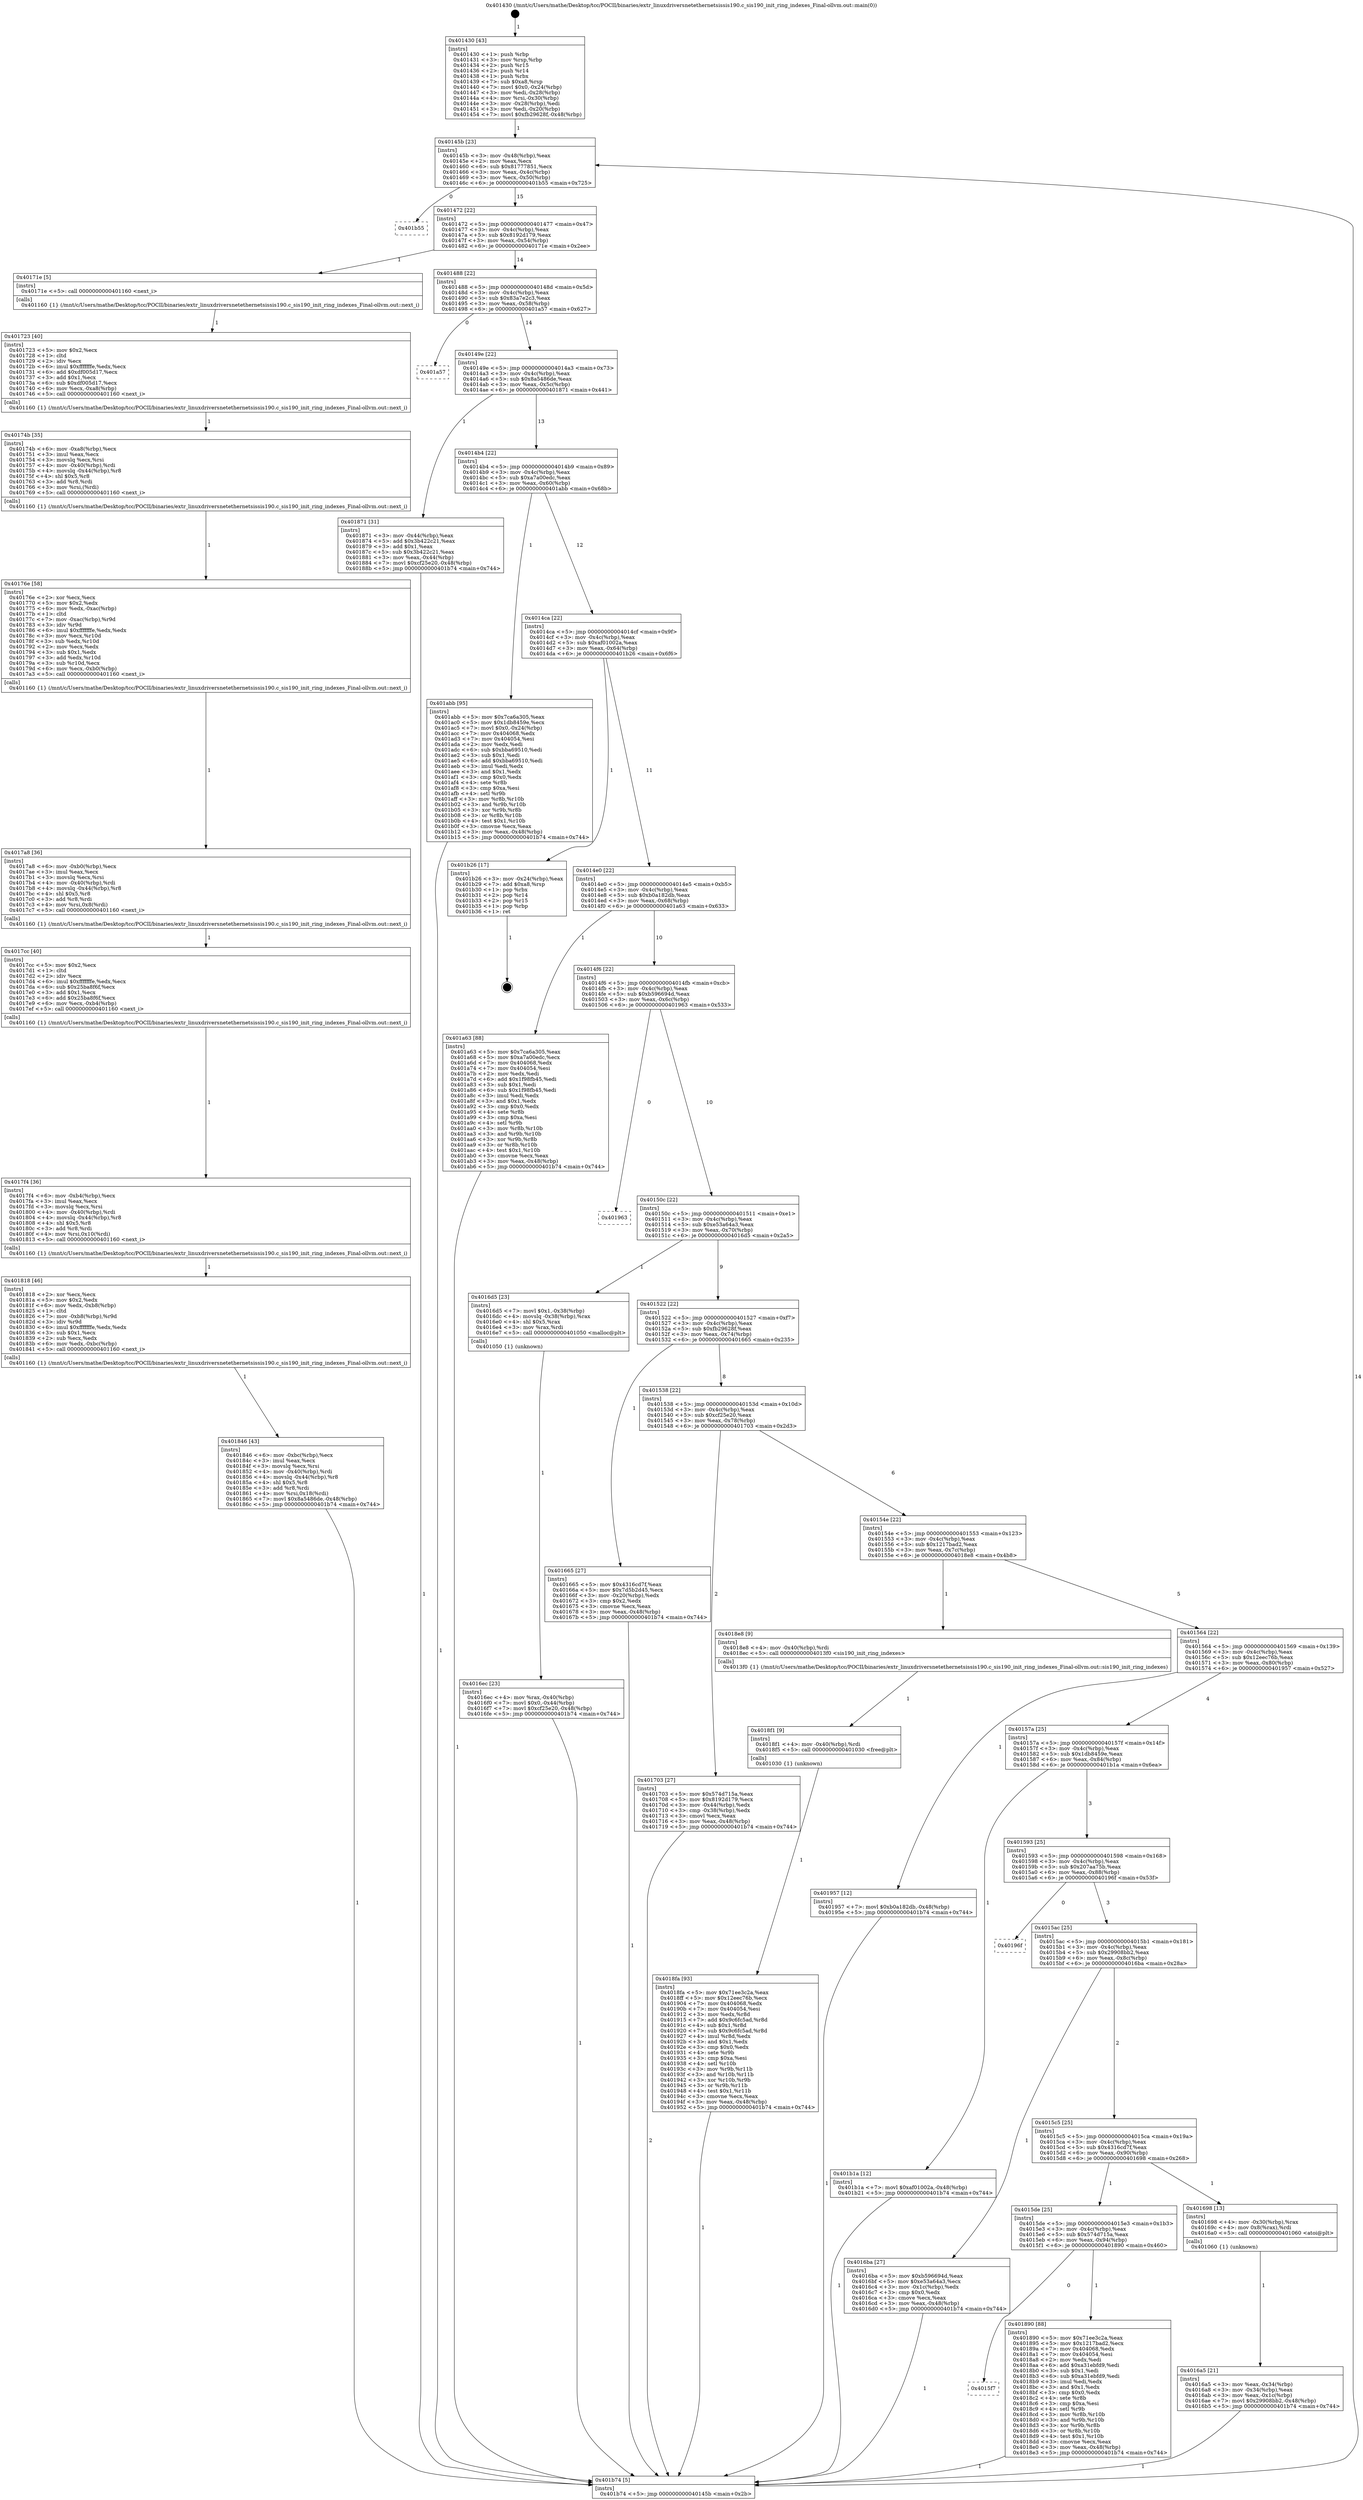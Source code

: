 digraph "0x401430" {
  label = "0x401430 (/mnt/c/Users/mathe/Desktop/tcc/POCII/binaries/extr_linuxdriversnetethernetsissis190.c_sis190_init_ring_indexes_Final-ollvm.out::main(0))"
  labelloc = "t"
  node[shape=record]

  Entry [label="",width=0.3,height=0.3,shape=circle,fillcolor=black,style=filled]
  "0x40145b" [label="{
     0x40145b [23]\l
     | [instrs]\l
     &nbsp;&nbsp;0x40145b \<+3\>: mov -0x48(%rbp),%eax\l
     &nbsp;&nbsp;0x40145e \<+2\>: mov %eax,%ecx\l
     &nbsp;&nbsp;0x401460 \<+6\>: sub $0x81777851,%ecx\l
     &nbsp;&nbsp;0x401466 \<+3\>: mov %eax,-0x4c(%rbp)\l
     &nbsp;&nbsp;0x401469 \<+3\>: mov %ecx,-0x50(%rbp)\l
     &nbsp;&nbsp;0x40146c \<+6\>: je 0000000000401b55 \<main+0x725\>\l
  }"]
  "0x401b55" [label="{
     0x401b55\l
  }", style=dashed]
  "0x401472" [label="{
     0x401472 [22]\l
     | [instrs]\l
     &nbsp;&nbsp;0x401472 \<+5\>: jmp 0000000000401477 \<main+0x47\>\l
     &nbsp;&nbsp;0x401477 \<+3\>: mov -0x4c(%rbp),%eax\l
     &nbsp;&nbsp;0x40147a \<+5\>: sub $0x8192d179,%eax\l
     &nbsp;&nbsp;0x40147f \<+3\>: mov %eax,-0x54(%rbp)\l
     &nbsp;&nbsp;0x401482 \<+6\>: je 000000000040171e \<main+0x2ee\>\l
  }"]
  Exit [label="",width=0.3,height=0.3,shape=circle,fillcolor=black,style=filled,peripheries=2]
  "0x40171e" [label="{
     0x40171e [5]\l
     | [instrs]\l
     &nbsp;&nbsp;0x40171e \<+5\>: call 0000000000401160 \<next_i\>\l
     | [calls]\l
     &nbsp;&nbsp;0x401160 \{1\} (/mnt/c/Users/mathe/Desktop/tcc/POCII/binaries/extr_linuxdriversnetethernetsissis190.c_sis190_init_ring_indexes_Final-ollvm.out::next_i)\l
  }"]
  "0x401488" [label="{
     0x401488 [22]\l
     | [instrs]\l
     &nbsp;&nbsp;0x401488 \<+5\>: jmp 000000000040148d \<main+0x5d\>\l
     &nbsp;&nbsp;0x40148d \<+3\>: mov -0x4c(%rbp),%eax\l
     &nbsp;&nbsp;0x401490 \<+5\>: sub $0x83a7e2c3,%eax\l
     &nbsp;&nbsp;0x401495 \<+3\>: mov %eax,-0x58(%rbp)\l
     &nbsp;&nbsp;0x401498 \<+6\>: je 0000000000401a57 \<main+0x627\>\l
  }"]
  "0x4018fa" [label="{
     0x4018fa [93]\l
     | [instrs]\l
     &nbsp;&nbsp;0x4018fa \<+5\>: mov $0x71ee3c2a,%eax\l
     &nbsp;&nbsp;0x4018ff \<+5\>: mov $0x12eec76b,%ecx\l
     &nbsp;&nbsp;0x401904 \<+7\>: mov 0x404068,%edx\l
     &nbsp;&nbsp;0x40190b \<+7\>: mov 0x404054,%esi\l
     &nbsp;&nbsp;0x401912 \<+3\>: mov %edx,%r8d\l
     &nbsp;&nbsp;0x401915 \<+7\>: add $0x9c6fc5ad,%r8d\l
     &nbsp;&nbsp;0x40191c \<+4\>: sub $0x1,%r8d\l
     &nbsp;&nbsp;0x401920 \<+7\>: sub $0x9c6fc5ad,%r8d\l
     &nbsp;&nbsp;0x401927 \<+4\>: imul %r8d,%edx\l
     &nbsp;&nbsp;0x40192b \<+3\>: and $0x1,%edx\l
     &nbsp;&nbsp;0x40192e \<+3\>: cmp $0x0,%edx\l
     &nbsp;&nbsp;0x401931 \<+4\>: sete %r9b\l
     &nbsp;&nbsp;0x401935 \<+3\>: cmp $0xa,%esi\l
     &nbsp;&nbsp;0x401938 \<+4\>: setl %r10b\l
     &nbsp;&nbsp;0x40193c \<+3\>: mov %r9b,%r11b\l
     &nbsp;&nbsp;0x40193f \<+3\>: and %r10b,%r11b\l
     &nbsp;&nbsp;0x401942 \<+3\>: xor %r10b,%r9b\l
     &nbsp;&nbsp;0x401945 \<+3\>: or %r9b,%r11b\l
     &nbsp;&nbsp;0x401948 \<+4\>: test $0x1,%r11b\l
     &nbsp;&nbsp;0x40194c \<+3\>: cmovne %ecx,%eax\l
     &nbsp;&nbsp;0x40194f \<+3\>: mov %eax,-0x48(%rbp)\l
     &nbsp;&nbsp;0x401952 \<+5\>: jmp 0000000000401b74 \<main+0x744\>\l
  }"]
  "0x401a57" [label="{
     0x401a57\l
  }", style=dashed]
  "0x40149e" [label="{
     0x40149e [22]\l
     | [instrs]\l
     &nbsp;&nbsp;0x40149e \<+5\>: jmp 00000000004014a3 \<main+0x73\>\l
     &nbsp;&nbsp;0x4014a3 \<+3\>: mov -0x4c(%rbp),%eax\l
     &nbsp;&nbsp;0x4014a6 \<+5\>: sub $0x8a5486de,%eax\l
     &nbsp;&nbsp;0x4014ab \<+3\>: mov %eax,-0x5c(%rbp)\l
     &nbsp;&nbsp;0x4014ae \<+6\>: je 0000000000401871 \<main+0x441\>\l
  }"]
  "0x4018f1" [label="{
     0x4018f1 [9]\l
     | [instrs]\l
     &nbsp;&nbsp;0x4018f1 \<+4\>: mov -0x40(%rbp),%rdi\l
     &nbsp;&nbsp;0x4018f5 \<+5\>: call 0000000000401030 \<free@plt\>\l
     | [calls]\l
     &nbsp;&nbsp;0x401030 \{1\} (unknown)\l
  }"]
  "0x401871" [label="{
     0x401871 [31]\l
     | [instrs]\l
     &nbsp;&nbsp;0x401871 \<+3\>: mov -0x44(%rbp),%eax\l
     &nbsp;&nbsp;0x401874 \<+5\>: add $0x3b422c21,%eax\l
     &nbsp;&nbsp;0x401879 \<+3\>: add $0x1,%eax\l
     &nbsp;&nbsp;0x40187c \<+5\>: sub $0x3b422c21,%eax\l
     &nbsp;&nbsp;0x401881 \<+3\>: mov %eax,-0x44(%rbp)\l
     &nbsp;&nbsp;0x401884 \<+7\>: movl $0xcf25e20,-0x48(%rbp)\l
     &nbsp;&nbsp;0x40188b \<+5\>: jmp 0000000000401b74 \<main+0x744\>\l
  }"]
  "0x4014b4" [label="{
     0x4014b4 [22]\l
     | [instrs]\l
     &nbsp;&nbsp;0x4014b4 \<+5\>: jmp 00000000004014b9 \<main+0x89\>\l
     &nbsp;&nbsp;0x4014b9 \<+3\>: mov -0x4c(%rbp),%eax\l
     &nbsp;&nbsp;0x4014bc \<+5\>: sub $0xa7a00edc,%eax\l
     &nbsp;&nbsp;0x4014c1 \<+3\>: mov %eax,-0x60(%rbp)\l
     &nbsp;&nbsp;0x4014c4 \<+6\>: je 0000000000401abb \<main+0x68b\>\l
  }"]
  "0x4015f7" [label="{
     0x4015f7\l
  }", style=dashed]
  "0x401abb" [label="{
     0x401abb [95]\l
     | [instrs]\l
     &nbsp;&nbsp;0x401abb \<+5\>: mov $0x7ca6a305,%eax\l
     &nbsp;&nbsp;0x401ac0 \<+5\>: mov $0x1db8459e,%ecx\l
     &nbsp;&nbsp;0x401ac5 \<+7\>: movl $0x0,-0x24(%rbp)\l
     &nbsp;&nbsp;0x401acc \<+7\>: mov 0x404068,%edx\l
     &nbsp;&nbsp;0x401ad3 \<+7\>: mov 0x404054,%esi\l
     &nbsp;&nbsp;0x401ada \<+2\>: mov %edx,%edi\l
     &nbsp;&nbsp;0x401adc \<+6\>: sub $0xbba69510,%edi\l
     &nbsp;&nbsp;0x401ae2 \<+3\>: sub $0x1,%edi\l
     &nbsp;&nbsp;0x401ae5 \<+6\>: add $0xbba69510,%edi\l
     &nbsp;&nbsp;0x401aeb \<+3\>: imul %edi,%edx\l
     &nbsp;&nbsp;0x401aee \<+3\>: and $0x1,%edx\l
     &nbsp;&nbsp;0x401af1 \<+3\>: cmp $0x0,%edx\l
     &nbsp;&nbsp;0x401af4 \<+4\>: sete %r8b\l
     &nbsp;&nbsp;0x401af8 \<+3\>: cmp $0xa,%esi\l
     &nbsp;&nbsp;0x401afb \<+4\>: setl %r9b\l
     &nbsp;&nbsp;0x401aff \<+3\>: mov %r8b,%r10b\l
     &nbsp;&nbsp;0x401b02 \<+3\>: and %r9b,%r10b\l
     &nbsp;&nbsp;0x401b05 \<+3\>: xor %r9b,%r8b\l
     &nbsp;&nbsp;0x401b08 \<+3\>: or %r8b,%r10b\l
     &nbsp;&nbsp;0x401b0b \<+4\>: test $0x1,%r10b\l
     &nbsp;&nbsp;0x401b0f \<+3\>: cmovne %ecx,%eax\l
     &nbsp;&nbsp;0x401b12 \<+3\>: mov %eax,-0x48(%rbp)\l
     &nbsp;&nbsp;0x401b15 \<+5\>: jmp 0000000000401b74 \<main+0x744\>\l
  }"]
  "0x4014ca" [label="{
     0x4014ca [22]\l
     | [instrs]\l
     &nbsp;&nbsp;0x4014ca \<+5\>: jmp 00000000004014cf \<main+0x9f\>\l
     &nbsp;&nbsp;0x4014cf \<+3\>: mov -0x4c(%rbp),%eax\l
     &nbsp;&nbsp;0x4014d2 \<+5\>: sub $0xaf01002a,%eax\l
     &nbsp;&nbsp;0x4014d7 \<+3\>: mov %eax,-0x64(%rbp)\l
     &nbsp;&nbsp;0x4014da \<+6\>: je 0000000000401b26 \<main+0x6f6\>\l
  }"]
  "0x401890" [label="{
     0x401890 [88]\l
     | [instrs]\l
     &nbsp;&nbsp;0x401890 \<+5\>: mov $0x71ee3c2a,%eax\l
     &nbsp;&nbsp;0x401895 \<+5\>: mov $0x1217bad2,%ecx\l
     &nbsp;&nbsp;0x40189a \<+7\>: mov 0x404068,%edx\l
     &nbsp;&nbsp;0x4018a1 \<+7\>: mov 0x404054,%esi\l
     &nbsp;&nbsp;0x4018a8 \<+2\>: mov %edx,%edi\l
     &nbsp;&nbsp;0x4018aa \<+6\>: add $0xa31ebfd9,%edi\l
     &nbsp;&nbsp;0x4018b0 \<+3\>: sub $0x1,%edi\l
     &nbsp;&nbsp;0x4018b3 \<+6\>: sub $0xa31ebfd9,%edi\l
     &nbsp;&nbsp;0x4018b9 \<+3\>: imul %edi,%edx\l
     &nbsp;&nbsp;0x4018bc \<+3\>: and $0x1,%edx\l
     &nbsp;&nbsp;0x4018bf \<+3\>: cmp $0x0,%edx\l
     &nbsp;&nbsp;0x4018c2 \<+4\>: sete %r8b\l
     &nbsp;&nbsp;0x4018c6 \<+3\>: cmp $0xa,%esi\l
     &nbsp;&nbsp;0x4018c9 \<+4\>: setl %r9b\l
     &nbsp;&nbsp;0x4018cd \<+3\>: mov %r8b,%r10b\l
     &nbsp;&nbsp;0x4018d0 \<+3\>: and %r9b,%r10b\l
     &nbsp;&nbsp;0x4018d3 \<+3\>: xor %r9b,%r8b\l
     &nbsp;&nbsp;0x4018d6 \<+3\>: or %r8b,%r10b\l
     &nbsp;&nbsp;0x4018d9 \<+4\>: test $0x1,%r10b\l
     &nbsp;&nbsp;0x4018dd \<+3\>: cmovne %ecx,%eax\l
     &nbsp;&nbsp;0x4018e0 \<+3\>: mov %eax,-0x48(%rbp)\l
     &nbsp;&nbsp;0x4018e3 \<+5\>: jmp 0000000000401b74 \<main+0x744\>\l
  }"]
  "0x401b26" [label="{
     0x401b26 [17]\l
     | [instrs]\l
     &nbsp;&nbsp;0x401b26 \<+3\>: mov -0x24(%rbp),%eax\l
     &nbsp;&nbsp;0x401b29 \<+7\>: add $0xa8,%rsp\l
     &nbsp;&nbsp;0x401b30 \<+1\>: pop %rbx\l
     &nbsp;&nbsp;0x401b31 \<+2\>: pop %r14\l
     &nbsp;&nbsp;0x401b33 \<+2\>: pop %r15\l
     &nbsp;&nbsp;0x401b35 \<+1\>: pop %rbp\l
     &nbsp;&nbsp;0x401b36 \<+1\>: ret\l
  }"]
  "0x4014e0" [label="{
     0x4014e0 [22]\l
     | [instrs]\l
     &nbsp;&nbsp;0x4014e0 \<+5\>: jmp 00000000004014e5 \<main+0xb5\>\l
     &nbsp;&nbsp;0x4014e5 \<+3\>: mov -0x4c(%rbp),%eax\l
     &nbsp;&nbsp;0x4014e8 \<+5\>: sub $0xb0a182db,%eax\l
     &nbsp;&nbsp;0x4014ed \<+3\>: mov %eax,-0x68(%rbp)\l
     &nbsp;&nbsp;0x4014f0 \<+6\>: je 0000000000401a63 \<main+0x633\>\l
  }"]
  "0x401846" [label="{
     0x401846 [43]\l
     | [instrs]\l
     &nbsp;&nbsp;0x401846 \<+6\>: mov -0xbc(%rbp),%ecx\l
     &nbsp;&nbsp;0x40184c \<+3\>: imul %eax,%ecx\l
     &nbsp;&nbsp;0x40184f \<+3\>: movslq %ecx,%rsi\l
     &nbsp;&nbsp;0x401852 \<+4\>: mov -0x40(%rbp),%rdi\l
     &nbsp;&nbsp;0x401856 \<+4\>: movslq -0x44(%rbp),%r8\l
     &nbsp;&nbsp;0x40185a \<+4\>: shl $0x5,%r8\l
     &nbsp;&nbsp;0x40185e \<+3\>: add %r8,%rdi\l
     &nbsp;&nbsp;0x401861 \<+4\>: mov %rsi,0x18(%rdi)\l
     &nbsp;&nbsp;0x401865 \<+7\>: movl $0x8a5486de,-0x48(%rbp)\l
     &nbsp;&nbsp;0x40186c \<+5\>: jmp 0000000000401b74 \<main+0x744\>\l
  }"]
  "0x401a63" [label="{
     0x401a63 [88]\l
     | [instrs]\l
     &nbsp;&nbsp;0x401a63 \<+5\>: mov $0x7ca6a305,%eax\l
     &nbsp;&nbsp;0x401a68 \<+5\>: mov $0xa7a00edc,%ecx\l
     &nbsp;&nbsp;0x401a6d \<+7\>: mov 0x404068,%edx\l
     &nbsp;&nbsp;0x401a74 \<+7\>: mov 0x404054,%esi\l
     &nbsp;&nbsp;0x401a7b \<+2\>: mov %edx,%edi\l
     &nbsp;&nbsp;0x401a7d \<+6\>: add $0x1f98fb45,%edi\l
     &nbsp;&nbsp;0x401a83 \<+3\>: sub $0x1,%edi\l
     &nbsp;&nbsp;0x401a86 \<+6\>: sub $0x1f98fb45,%edi\l
     &nbsp;&nbsp;0x401a8c \<+3\>: imul %edi,%edx\l
     &nbsp;&nbsp;0x401a8f \<+3\>: and $0x1,%edx\l
     &nbsp;&nbsp;0x401a92 \<+3\>: cmp $0x0,%edx\l
     &nbsp;&nbsp;0x401a95 \<+4\>: sete %r8b\l
     &nbsp;&nbsp;0x401a99 \<+3\>: cmp $0xa,%esi\l
     &nbsp;&nbsp;0x401a9c \<+4\>: setl %r9b\l
     &nbsp;&nbsp;0x401aa0 \<+3\>: mov %r8b,%r10b\l
     &nbsp;&nbsp;0x401aa3 \<+3\>: and %r9b,%r10b\l
     &nbsp;&nbsp;0x401aa6 \<+3\>: xor %r9b,%r8b\l
     &nbsp;&nbsp;0x401aa9 \<+3\>: or %r8b,%r10b\l
     &nbsp;&nbsp;0x401aac \<+4\>: test $0x1,%r10b\l
     &nbsp;&nbsp;0x401ab0 \<+3\>: cmovne %ecx,%eax\l
     &nbsp;&nbsp;0x401ab3 \<+3\>: mov %eax,-0x48(%rbp)\l
     &nbsp;&nbsp;0x401ab6 \<+5\>: jmp 0000000000401b74 \<main+0x744\>\l
  }"]
  "0x4014f6" [label="{
     0x4014f6 [22]\l
     | [instrs]\l
     &nbsp;&nbsp;0x4014f6 \<+5\>: jmp 00000000004014fb \<main+0xcb\>\l
     &nbsp;&nbsp;0x4014fb \<+3\>: mov -0x4c(%rbp),%eax\l
     &nbsp;&nbsp;0x4014fe \<+5\>: sub $0xb596694d,%eax\l
     &nbsp;&nbsp;0x401503 \<+3\>: mov %eax,-0x6c(%rbp)\l
     &nbsp;&nbsp;0x401506 \<+6\>: je 0000000000401963 \<main+0x533\>\l
  }"]
  "0x401818" [label="{
     0x401818 [46]\l
     | [instrs]\l
     &nbsp;&nbsp;0x401818 \<+2\>: xor %ecx,%ecx\l
     &nbsp;&nbsp;0x40181a \<+5\>: mov $0x2,%edx\l
     &nbsp;&nbsp;0x40181f \<+6\>: mov %edx,-0xb8(%rbp)\l
     &nbsp;&nbsp;0x401825 \<+1\>: cltd\l
     &nbsp;&nbsp;0x401826 \<+7\>: mov -0xb8(%rbp),%r9d\l
     &nbsp;&nbsp;0x40182d \<+3\>: idiv %r9d\l
     &nbsp;&nbsp;0x401830 \<+6\>: imul $0xfffffffe,%edx,%edx\l
     &nbsp;&nbsp;0x401836 \<+3\>: sub $0x1,%ecx\l
     &nbsp;&nbsp;0x401839 \<+2\>: sub %ecx,%edx\l
     &nbsp;&nbsp;0x40183b \<+6\>: mov %edx,-0xbc(%rbp)\l
     &nbsp;&nbsp;0x401841 \<+5\>: call 0000000000401160 \<next_i\>\l
     | [calls]\l
     &nbsp;&nbsp;0x401160 \{1\} (/mnt/c/Users/mathe/Desktop/tcc/POCII/binaries/extr_linuxdriversnetethernetsissis190.c_sis190_init_ring_indexes_Final-ollvm.out::next_i)\l
  }"]
  "0x401963" [label="{
     0x401963\l
  }", style=dashed]
  "0x40150c" [label="{
     0x40150c [22]\l
     | [instrs]\l
     &nbsp;&nbsp;0x40150c \<+5\>: jmp 0000000000401511 \<main+0xe1\>\l
     &nbsp;&nbsp;0x401511 \<+3\>: mov -0x4c(%rbp),%eax\l
     &nbsp;&nbsp;0x401514 \<+5\>: sub $0xe53a64a3,%eax\l
     &nbsp;&nbsp;0x401519 \<+3\>: mov %eax,-0x70(%rbp)\l
     &nbsp;&nbsp;0x40151c \<+6\>: je 00000000004016d5 \<main+0x2a5\>\l
  }"]
  "0x4017f4" [label="{
     0x4017f4 [36]\l
     | [instrs]\l
     &nbsp;&nbsp;0x4017f4 \<+6\>: mov -0xb4(%rbp),%ecx\l
     &nbsp;&nbsp;0x4017fa \<+3\>: imul %eax,%ecx\l
     &nbsp;&nbsp;0x4017fd \<+3\>: movslq %ecx,%rsi\l
     &nbsp;&nbsp;0x401800 \<+4\>: mov -0x40(%rbp),%rdi\l
     &nbsp;&nbsp;0x401804 \<+4\>: movslq -0x44(%rbp),%r8\l
     &nbsp;&nbsp;0x401808 \<+4\>: shl $0x5,%r8\l
     &nbsp;&nbsp;0x40180c \<+3\>: add %r8,%rdi\l
     &nbsp;&nbsp;0x40180f \<+4\>: mov %rsi,0x10(%rdi)\l
     &nbsp;&nbsp;0x401813 \<+5\>: call 0000000000401160 \<next_i\>\l
     | [calls]\l
     &nbsp;&nbsp;0x401160 \{1\} (/mnt/c/Users/mathe/Desktop/tcc/POCII/binaries/extr_linuxdriversnetethernetsissis190.c_sis190_init_ring_indexes_Final-ollvm.out::next_i)\l
  }"]
  "0x4016d5" [label="{
     0x4016d5 [23]\l
     | [instrs]\l
     &nbsp;&nbsp;0x4016d5 \<+7\>: movl $0x1,-0x38(%rbp)\l
     &nbsp;&nbsp;0x4016dc \<+4\>: movslq -0x38(%rbp),%rax\l
     &nbsp;&nbsp;0x4016e0 \<+4\>: shl $0x5,%rax\l
     &nbsp;&nbsp;0x4016e4 \<+3\>: mov %rax,%rdi\l
     &nbsp;&nbsp;0x4016e7 \<+5\>: call 0000000000401050 \<malloc@plt\>\l
     | [calls]\l
     &nbsp;&nbsp;0x401050 \{1\} (unknown)\l
  }"]
  "0x401522" [label="{
     0x401522 [22]\l
     | [instrs]\l
     &nbsp;&nbsp;0x401522 \<+5\>: jmp 0000000000401527 \<main+0xf7\>\l
     &nbsp;&nbsp;0x401527 \<+3\>: mov -0x4c(%rbp),%eax\l
     &nbsp;&nbsp;0x40152a \<+5\>: sub $0xfb29628f,%eax\l
     &nbsp;&nbsp;0x40152f \<+3\>: mov %eax,-0x74(%rbp)\l
     &nbsp;&nbsp;0x401532 \<+6\>: je 0000000000401665 \<main+0x235\>\l
  }"]
  "0x4017cc" [label="{
     0x4017cc [40]\l
     | [instrs]\l
     &nbsp;&nbsp;0x4017cc \<+5\>: mov $0x2,%ecx\l
     &nbsp;&nbsp;0x4017d1 \<+1\>: cltd\l
     &nbsp;&nbsp;0x4017d2 \<+2\>: idiv %ecx\l
     &nbsp;&nbsp;0x4017d4 \<+6\>: imul $0xfffffffe,%edx,%ecx\l
     &nbsp;&nbsp;0x4017da \<+6\>: sub $0x25ba8f6f,%ecx\l
     &nbsp;&nbsp;0x4017e0 \<+3\>: add $0x1,%ecx\l
     &nbsp;&nbsp;0x4017e3 \<+6\>: add $0x25ba8f6f,%ecx\l
     &nbsp;&nbsp;0x4017e9 \<+6\>: mov %ecx,-0xb4(%rbp)\l
     &nbsp;&nbsp;0x4017ef \<+5\>: call 0000000000401160 \<next_i\>\l
     | [calls]\l
     &nbsp;&nbsp;0x401160 \{1\} (/mnt/c/Users/mathe/Desktop/tcc/POCII/binaries/extr_linuxdriversnetethernetsissis190.c_sis190_init_ring_indexes_Final-ollvm.out::next_i)\l
  }"]
  "0x401665" [label="{
     0x401665 [27]\l
     | [instrs]\l
     &nbsp;&nbsp;0x401665 \<+5\>: mov $0x4316cd7f,%eax\l
     &nbsp;&nbsp;0x40166a \<+5\>: mov $0x7d5b2d45,%ecx\l
     &nbsp;&nbsp;0x40166f \<+3\>: mov -0x20(%rbp),%edx\l
     &nbsp;&nbsp;0x401672 \<+3\>: cmp $0x2,%edx\l
     &nbsp;&nbsp;0x401675 \<+3\>: cmovne %ecx,%eax\l
     &nbsp;&nbsp;0x401678 \<+3\>: mov %eax,-0x48(%rbp)\l
     &nbsp;&nbsp;0x40167b \<+5\>: jmp 0000000000401b74 \<main+0x744\>\l
  }"]
  "0x401538" [label="{
     0x401538 [22]\l
     | [instrs]\l
     &nbsp;&nbsp;0x401538 \<+5\>: jmp 000000000040153d \<main+0x10d\>\l
     &nbsp;&nbsp;0x40153d \<+3\>: mov -0x4c(%rbp),%eax\l
     &nbsp;&nbsp;0x401540 \<+5\>: sub $0xcf25e20,%eax\l
     &nbsp;&nbsp;0x401545 \<+3\>: mov %eax,-0x78(%rbp)\l
     &nbsp;&nbsp;0x401548 \<+6\>: je 0000000000401703 \<main+0x2d3\>\l
  }"]
  "0x401b74" [label="{
     0x401b74 [5]\l
     | [instrs]\l
     &nbsp;&nbsp;0x401b74 \<+5\>: jmp 000000000040145b \<main+0x2b\>\l
  }"]
  "0x401430" [label="{
     0x401430 [43]\l
     | [instrs]\l
     &nbsp;&nbsp;0x401430 \<+1\>: push %rbp\l
     &nbsp;&nbsp;0x401431 \<+3\>: mov %rsp,%rbp\l
     &nbsp;&nbsp;0x401434 \<+2\>: push %r15\l
     &nbsp;&nbsp;0x401436 \<+2\>: push %r14\l
     &nbsp;&nbsp;0x401438 \<+1\>: push %rbx\l
     &nbsp;&nbsp;0x401439 \<+7\>: sub $0xa8,%rsp\l
     &nbsp;&nbsp;0x401440 \<+7\>: movl $0x0,-0x24(%rbp)\l
     &nbsp;&nbsp;0x401447 \<+3\>: mov %edi,-0x28(%rbp)\l
     &nbsp;&nbsp;0x40144a \<+4\>: mov %rsi,-0x30(%rbp)\l
     &nbsp;&nbsp;0x40144e \<+3\>: mov -0x28(%rbp),%edi\l
     &nbsp;&nbsp;0x401451 \<+3\>: mov %edi,-0x20(%rbp)\l
     &nbsp;&nbsp;0x401454 \<+7\>: movl $0xfb29628f,-0x48(%rbp)\l
  }"]
  "0x4017a8" [label="{
     0x4017a8 [36]\l
     | [instrs]\l
     &nbsp;&nbsp;0x4017a8 \<+6\>: mov -0xb0(%rbp),%ecx\l
     &nbsp;&nbsp;0x4017ae \<+3\>: imul %eax,%ecx\l
     &nbsp;&nbsp;0x4017b1 \<+3\>: movslq %ecx,%rsi\l
     &nbsp;&nbsp;0x4017b4 \<+4\>: mov -0x40(%rbp),%rdi\l
     &nbsp;&nbsp;0x4017b8 \<+4\>: movslq -0x44(%rbp),%r8\l
     &nbsp;&nbsp;0x4017bc \<+4\>: shl $0x5,%r8\l
     &nbsp;&nbsp;0x4017c0 \<+3\>: add %r8,%rdi\l
     &nbsp;&nbsp;0x4017c3 \<+4\>: mov %rsi,0x8(%rdi)\l
     &nbsp;&nbsp;0x4017c7 \<+5\>: call 0000000000401160 \<next_i\>\l
     | [calls]\l
     &nbsp;&nbsp;0x401160 \{1\} (/mnt/c/Users/mathe/Desktop/tcc/POCII/binaries/extr_linuxdriversnetethernetsissis190.c_sis190_init_ring_indexes_Final-ollvm.out::next_i)\l
  }"]
  "0x401703" [label="{
     0x401703 [27]\l
     | [instrs]\l
     &nbsp;&nbsp;0x401703 \<+5\>: mov $0x574d715a,%eax\l
     &nbsp;&nbsp;0x401708 \<+5\>: mov $0x8192d179,%ecx\l
     &nbsp;&nbsp;0x40170d \<+3\>: mov -0x44(%rbp),%edx\l
     &nbsp;&nbsp;0x401710 \<+3\>: cmp -0x38(%rbp),%edx\l
     &nbsp;&nbsp;0x401713 \<+3\>: cmovl %ecx,%eax\l
     &nbsp;&nbsp;0x401716 \<+3\>: mov %eax,-0x48(%rbp)\l
     &nbsp;&nbsp;0x401719 \<+5\>: jmp 0000000000401b74 \<main+0x744\>\l
  }"]
  "0x40154e" [label="{
     0x40154e [22]\l
     | [instrs]\l
     &nbsp;&nbsp;0x40154e \<+5\>: jmp 0000000000401553 \<main+0x123\>\l
     &nbsp;&nbsp;0x401553 \<+3\>: mov -0x4c(%rbp),%eax\l
     &nbsp;&nbsp;0x401556 \<+5\>: sub $0x1217bad2,%eax\l
     &nbsp;&nbsp;0x40155b \<+3\>: mov %eax,-0x7c(%rbp)\l
     &nbsp;&nbsp;0x40155e \<+6\>: je 00000000004018e8 \<main+0x4b8\>\l
  }"]
  "0x40176e" [label="{
     0x40176e [58]\l
     | [instrs]\l
     &nbsp;&nbsp;0x40176e \<+2\>: xor %ecx,%ecx\l
     &nbsp;&nbsp;0x401770 \<+5\>: mov $0x2,%edx\l
     &nbsp;&nbsp;0x401775 \<+6\>: mov %edx,-0xac(%rbp)\l
     &nbsp;&nbsp;0x40177b \<+1\>: cltd\l
     &nbsp;&nbsp;0x40177c \<+7\>: mov -0xac(%rbp),%r9d\l
     &nbsp;&nbsp;0x401783 \<+3\>: idiv %r9d\l
     &nbsp;&nbsp;0x401786 \<+6\>: imul $0xfffffffe,%edx,%edx\l
     &nbsp;&nbsp;0x40178c \<+3\>: mov %ecx,%r10d\l
     &nbsp;&nbsp;0x40178f \<+3\>: sub %edx,%r10d\l
     &nbsp;&nbsp;0x401792 \<+2\>: mov %ecx,%edx\l
     &nbsp;&nbsp;0x401794 \<+3\>: sub $0x1,%edx\l
     &nbsp;&nbsp;0x401797 \<+3\>: add %edx,%r10d\l
     &nbsp;&nbsp;0x40179a \<+3\>: sub %r10d,%ecx\l
     &nbsp;&nbsp;0x40179d \<+6\>: mov %ecx,-0xb0(%rbp)\l
     &nbsp;&nbsp;0x4017a3 \<+5\>: call 0000000000401160 \<next_i\>\l
     | [calls]\l
     &nbsp;&nbsp;0x401160 \{1\} (/mnt/c/Users/mathe/Desktop/tcc/POCII/binaries/extr_linuxdriversnetethernetsissis190.c_sis190_init_ring_indexes_Final-ollvm.out::next_i)\l
  }"]
  "0x4018e8" [label="{
     0x4018e8 [9]\l
     | [instrs]\l
     &nbsp;&nbsp;0x4018e8 \<+4\>: mov -0x40(%rbp),%rdi\l
     &nbsp;&nbsp;0x4018ec \<+5\>: call 00000000004013f0 \<sis190_init_ring_indexes\>\l
     | [calls]\l
     &nbsp;&nbsp;0x4013f0 \{1\} (/mnt/c/Users/mathe/Desktop/tcc/POCII/binaries/extr_linuxdriversnetethernetsissis190.c_sis190_init_ring_indexes_Final-ollvm.out::sis190_init_ring_indexes)\l
  }"]
  "0x401564" [label="{
     0x401564 [22]\l
     | [instrs]\l
     &nbsp;&nbsp;0x401564 \<+5\>: jmp 0000000000401569 \<main+0x139\>\l
     &nbsp;&nbsp;0x401569 \<+3\>: mov -0x4c(%rbp),%eax\l
     &nbsp;&nbsp;0x40156c \<+5\>: sub $0x12eec76b,%eax\l
     &nbsp;&nbsp;0x401571 \<+3\>: mov %eax,-0x80(%rbp)\l
     &nbsp;&nbsp;0x401574 \<+6\>: je 0000000000401957 \<main+0x527\>\l
  }"]
  "0x40174b" [label="{
     0x40174b [35]\l
     | [instrs]\l
     &nbsp;&nbsp;0x40174b \<+6\>: mov -0xa8(%rbp),%ecx\l
     &nbsp;&nbsp;0x401751 \<+3\>: imul %eax,%ecx\l
     &nbsp;&nbsp;0x401754 \<+3\>: movslq %ecx,%rsi\l
     &nbsp;&nbsp;0x401757 \<+4\>: mov -0x40(%rbp),%rdi\l
     &nbsp;&nbsp;0x40175b \<+4\>: movslq -0x44(%rbp),%r8\l
     &nbsp;&nbsp;0x40175f \<+4\>: shl $0x5,%r8\l
     &nbsp;&nbsp;0x401763 \<+3\>: add %r8,%rdi\l
     &nbsp;&nbsp;0x401766 \<+3\>: mov %rsi,(%rdi)\l
     &nbsp;&nbsp;0x401769 \<+5\>: call 0000000000401160 \<next_i\>\l
     | [calls]\l
     &nbsp;&nbsp;0x401160 \{1\} (/mnt/c/Users/mathe/Desktop/tcc/POCII/binaries/extr_linuxdriversnetethernetsissis190.c_sis190_init_ring_indexes_Final-ollvm.out::next_i)\l
  }"]
  "0x401957" [label="{
     0x401957 [12]\l
     | [instrs]\l
     &nbsp;&nbsp;0x401957 \<+7\>: movl $0xb0a182db,-0x48(%rbp)\l
     &nbsp;&nbsp;0x40195e \<+5\>: jmp 0000000000401b74 \<main+0x744\>\l
  }"]
  "0x40157a" [label="{
     0x40157a [25]\l
     | [instrs]\l
     &nbsp;&nbsp;0x40157a \<+5\>: jmp 000000000040157f \<main+0x14f\>\l
     &nbsp;&nbsp;0x40157f \<+3\>: mov -0x4c(%rbp),%eax\l
     &nbsp;&nbsp;0x401582 \<+5\>: sub $0x1db8459e,%eax\l
     &nbsp;&nbsp;0x401587 \<+6\>: mov %eax,-0x84(%rbp)\l
     &nbsp;&nbsp;0x40158d \<+6\>: je 0000000000401b1a \<main+0x6ea\>\l
  }"]
  "0x401723" [label="{
     0x401723 [40]\l
     | [instrs]\l
     &nbsp;&nbsp;0x401723 \<+5\>: mov $0x2,%ecx\l
     &nbsp;&nbsp;0x401728 \<+1\>: cltd\l
     &nbsp;&nbsp;0x401729 \<+2\>: idiv %ecx\l
     &nbsp;&nbsp;0x40172b \<+6\>: imul $0xfffffffe,%edx,%ecx\l
     &nbsp;&nbsp;0x401731 \<+6\>: add $0xdf005d17,%ecx\l
     &nbsp;&nbsp;0x401737 \<+3\>: add $0x1,%ecx\l
     &nbsp;&nbsp;0x40173a \<+6\>: sub $0xdf005d17,%ecx\l
     &nbsp;&nbsp;0x401740 \<+6\>: mov %ecx,-0xa8(%rbp)\l
     &nbsp;&nbsp;0x401746 \<+5\>: call 0000000000401160 \<next_i\>\l
     | [calls]\l
     &nbsp;&nbsp;0x401160 \{1\} (/mnt/c/Users/mathe/Desktop/tcc/POCII/binaries/extr_linuxdriversnetethernetsissis190.c_sis190_init_ring_indexes_Final-ollvm.out::next_i)\l
  }"]
  "0x401b1a" [label="{
     0x401b1a [12]\l
     | [instrs]\l
     &nbsp;&nbsp;0x401b1a \<+7\>: movl $0xaf01002a,-0x48(%rbp)\l
     &nbsp;&nbsp;0x401b21 \<+5\>: jmp 0000000000401b74 \<main+0x744\>\l
  }"]
  "0x401593" [label="{
     0x401593 [25]\l
     | [instrs]\l
     &nbsp;&nbsp;0x401593 \<+5\>: jmp 0000000000401598 \<main+0x168\>\l
     &nbsp;&nbsp;0x401598 \<+3\>: mov -0x4c(%rbp),%eax\l
     &nbsp;&nbsp;0x40159b \<+5\>: sub $0x207aa75b,%eax\l
     &nbsp;&nbsp;0x4015a0 \<+6\>: mov %eax,-0x88(%rbp)\l
     &nbsp;&nbsp;0x4015a6 \<+6\>: je 000000000040196f \<main+0x53f\>\l
  }"]
  "0x4016ec" [label="{
     0x4016ec [23]\l
     | [instrs]\l
     &nbsp;&nbsp;0x4016ec \<+4\>: mov %rax,-0x40(%rbp)\l
     &nbsp;&nbsp;0x4016f0 \<+7\>: movl $0x0,-0x44(%rbp)\l
     &nbsp;&nbsp;0x4016f7 \<+7\>: movl $0xcf25e20,-0x48(%rbp)\l
     &nbsp;&nbsp;0x4016fe \<+5\>: jmp 0000000000401b74 \<main+0x744\>\l
  }"]
  "0x40196f" [label="{
     0x40196f\l
  }", style=dashed]
  "0x4015ac" [label="{
     0x4015ac [25]\l
     | [instrs]\l
     &nbsp;&nbsp;0x4015ac \<+5\>: jmp 00000000004015b1 \<main+0x181\>\l
     &nbsp;&nbsp;0x4015b1 \<+3\>: mov -0x4c(%rbp),%eax\l
     &nbsp;&nbsp;0x4015b4 \<+5\>: sub $0x29908bb2,%eax\l
     &nbsp;&nbsp;0x4015b9 \<+6\>: mov %eax,-0x8c(%rbp)\l
     &nbsp;&nbsp;0x4015bf \<+6\>: je 00000000004016ba \<main+0x28a\>\l
  }"]
  "0x4016a5" [label="{
     0x4016a5 [21]\l
     | [instrs]\l
     &nbsp;&nbsp;0x4016a5 \<+3\>: mov %eax,-0x34(%rbp)\l
     &nbsp;&nbsp;0x4016a8 \<+3\>: mov -0x34(%rbp),%eax\l
     &nbsp;&nbsp;0x4016ab \<+3\>: mov %eax,-0x1c(%rbp)\l
     &nbsp;&nbsp;0x4016ae \<+7\>: movl $0x29908bb2,-0x48(%rbp)\l
     &nbsp;&nbsp;0x4016b5 \<+5\>: jmp 0000000000401b74 \<main+0x744\>\l
  }"]
  "0x4016ba" [label="{
     0x4016ba [27]\l
     | [instrs]\l
     &nbsp;&nbsp;0x4016ba \<+5\>: mov $0xb596694d,%eax\l
     &nbsp;&nbsp;0x4016bf \<+5\>: mov $0xe53a64a3,%ecx\l
     &nbsp;&nbsp;0x4016c4 \<+3\>: mov -0x1c(%rbp),%edx\l
     &nbsp;&nbsp;0x4016c7 \<+3\>: cmp $0x0,%edx\l
     &nbsp;&nbsp;0x4016ca \<+3\>: cmove %ecx,%eax\l
     &nbsp;&nbsp;0x4016cd \<+3\>: mov %eax,-0x48(%rbp)\l
     &nbsp;&nbsp;0x4016d0 \<+5\>: jmp 0000000000401b74 \<main+0x744\>\l
  }"]
  "0x4015c5" [label="{
     0x4015c5 [25]\l
     | [instrs]\l
     &nbsp;&nbsp;0x4015c5 \<+5\>: jmp 00000000004015ca \<main+0x19a\>\l
     &nbsp;&nbsp;0x4015ca \<+3\>: mov -0x4c(%rbp),%eax\l
     &nbsp;&nbsp;0x4015cd \<+5\>: sub $0x4316cd7f,%eax\l
     &nbsp;&nbsp;0x4015d2 \<+6\>: mov %eax,-0x90(%rbp)\l
     &nbsp;&nbsp;0x4015d8 \<+6\>: je 0000000000401698 \<main+0x268\>\l
  }"]
  "0x4015de" [label="{
     0x4015de [25]\l
     | [instrs]\l
     &nbsp;&nbsp;0x4015de \<+5\>: jmp 00000000004015e3 \<main+0x1b3\>\l
     &nbsp;&nbsp;0x4015e3 \<+3\>: mov -0x4c(%rbp),%eax\l
     &nbsp;&nbsp;0x4015e6 \<+5\>: sub $0x574d715a,%eax\l
     &nbsp;&nbsp;0x4015eb \<+6\>: mov %eax,-0x94(%rbp)\l
     &nbsp;&nbsp;0x4015f1 \<+6\>: je 0000000000401890 \<main+0x460\>\l
  }"]
  "0x401698" [label="{
     0x401698 [13]\l
     | [instrs]\l
     &nbsp;&nbsp;0x401698 \<+4\>: mov -0x30(%rbp),%rax\l
     &nbsp;&nbsp;0x40169c \<+4\>: mov 0x8(%rax),%rdi\l
     &nbsp;&nbsp;0x4016a0 \<+5\>: call 0000000000401060 \<atoi@plt\>\l
     | [calls]\l
     &nbsp;&nbsp;0x401060 \{1\} (unknown)\l
  }"]
  Entry -> "0x401430" [label=" 1"]
  "0x40145b" -> "0x401b55" [label=" 0"]
  "0x40145b" -> "0x401472" [label=" 15"]
  "0x401b26" -> Exit [label=" 1"]
  "0x401472" -> "0x40171e" [label=" 1"]
  "0x401472" -> "0x401488" [label=" 14"]
  "0x401b1a" -> "0x401b74" [label=" 1"]
  "0x401488" -> "0x401a57" [label=" 0"]
  "0x401488" -> "0x40149e" [label=" 14"]
  "0x401abb" -> "0x401b74" [label=" 1"]
  "0x40149e" -> "0x401871" [label=" 1"]
  "0x40149e" -> "0x4014b4" [label=" 13"]
  "0x401a63" -> "0x401b74" [label=" 1"]
  "0x4014b4" -> "0x401abb" [label=" 1"]
  "0x4014b4" -> "0x4014ca" [label=" 12"]
  "0x401957" -> "0x401b74" [label=" 1"]
  "0x4014ca" -> "0x401b26" [label=" 1"]
  "0x4014ca" -> "0x4014e0" [label=" 11"]
  "0x4018fa" -> "0x401b74" [label=" 1"]
  "0x4014e0" -> "0x401a63" [label=" 1"]
  "0x4014e0" -> "0x4014f6" [label=" 10"]
  "0x4018e8" -> "0x4018f1" [label=" 1"]
  "0x4014f6" -> "0x401963" [label=" 0"]
  "0x4014f6" -> "0x40150c" [label=" 10"]
  "0x401890" -> "0x401b74" [label=" 1"]
  "0x40150c" -> "0x4016d5" [label=" 1"]
  "0x40150c" -> "0x401522" [label=" 9"]
  "0x4015de" -> "0x4015f7" [label=" 0"]
  "0x401522" -> "0x401665" [label=" 1"]
  "0x401522" -> "0x401538" [label=" 8"]
  "0x401665" -> "0x401b74" [label=" 1"]
  "0x401430" -> "0x40145b" [label=" 1"]
  "0x401b74" -> "0x40145b" [label=" 14"]
  "0x4015de" -> "0x401890" [label=" 1"]
  "0x401538" -> "0x401703" [label=" 2"]
  "0x401538" -> "0x40154e" [label=" 6"]
  "0x4018f1" -> "0x4018fa" [label=" 1"]
  "0x40154e" -> "0x4018e8" [label=" 1"]
  "0x40154e" -> "0x401564" [label=" 5"]
  "0x401871" -> "0x401b74" [label=" 1"]
  "0x401564" -> "0x401957" [label=" 1"]
  "0x401564" -> "0x40157a" [label=" 4"]
  "0x401846" -> "0x401b74" [label=" 1"]
  "0x40157a" -> "0x401b1a" [label=" 1"]
  "0x40157a" -> "0x401593" [label=" 3"]
  "0x401818" -> "0x401846" [label=" 1"]
  "0x401593" -> "0x40196f" [label=" 0"]
  "0x401593" -> "0x4015ac" [label=" 3"]
  "0x4017f4" -> "0x401818" [label=" 1"]
  "0x4015ac" -> "0x4016ba" [label=" 1"]
  "0x4015ac" -> "0x4015c5" [label=" 2"]
  "0x4017cc" -> "0x4017f4" [label=" 1"]
  "0x4015c5" -> "0x401698" [label=" 1"]
  "0x4015c5" -> "0x4015de" [label=" 1"]
  "0x401698" -> "0x4016a5" [label=" 1"]
  "0x4016a5" -> "0x401b74" [label=" 1"]
  "0x4016ba" -> "0x401b74" [label=" 1"]
  "0x4016d5" -> "0x4016ec" [label=" 1"]
  "0x4016ec" -> "0x401b74" [label=" 1"]
  "0x401703" -> "0x401b74" [label=" 2"]
  "0x40171e" -> "0x401723" [label=" 1"]
  "0x401723" -> "0x40174b" [label=" 1"]
  "0x40174b" -> "0x40176e" [label=" 1"]
  "0x40176e" -> "0x4017a8" [label=" 1"]
  "0x4017a8" -> "0x4017cc" [label=" 1"]
}
